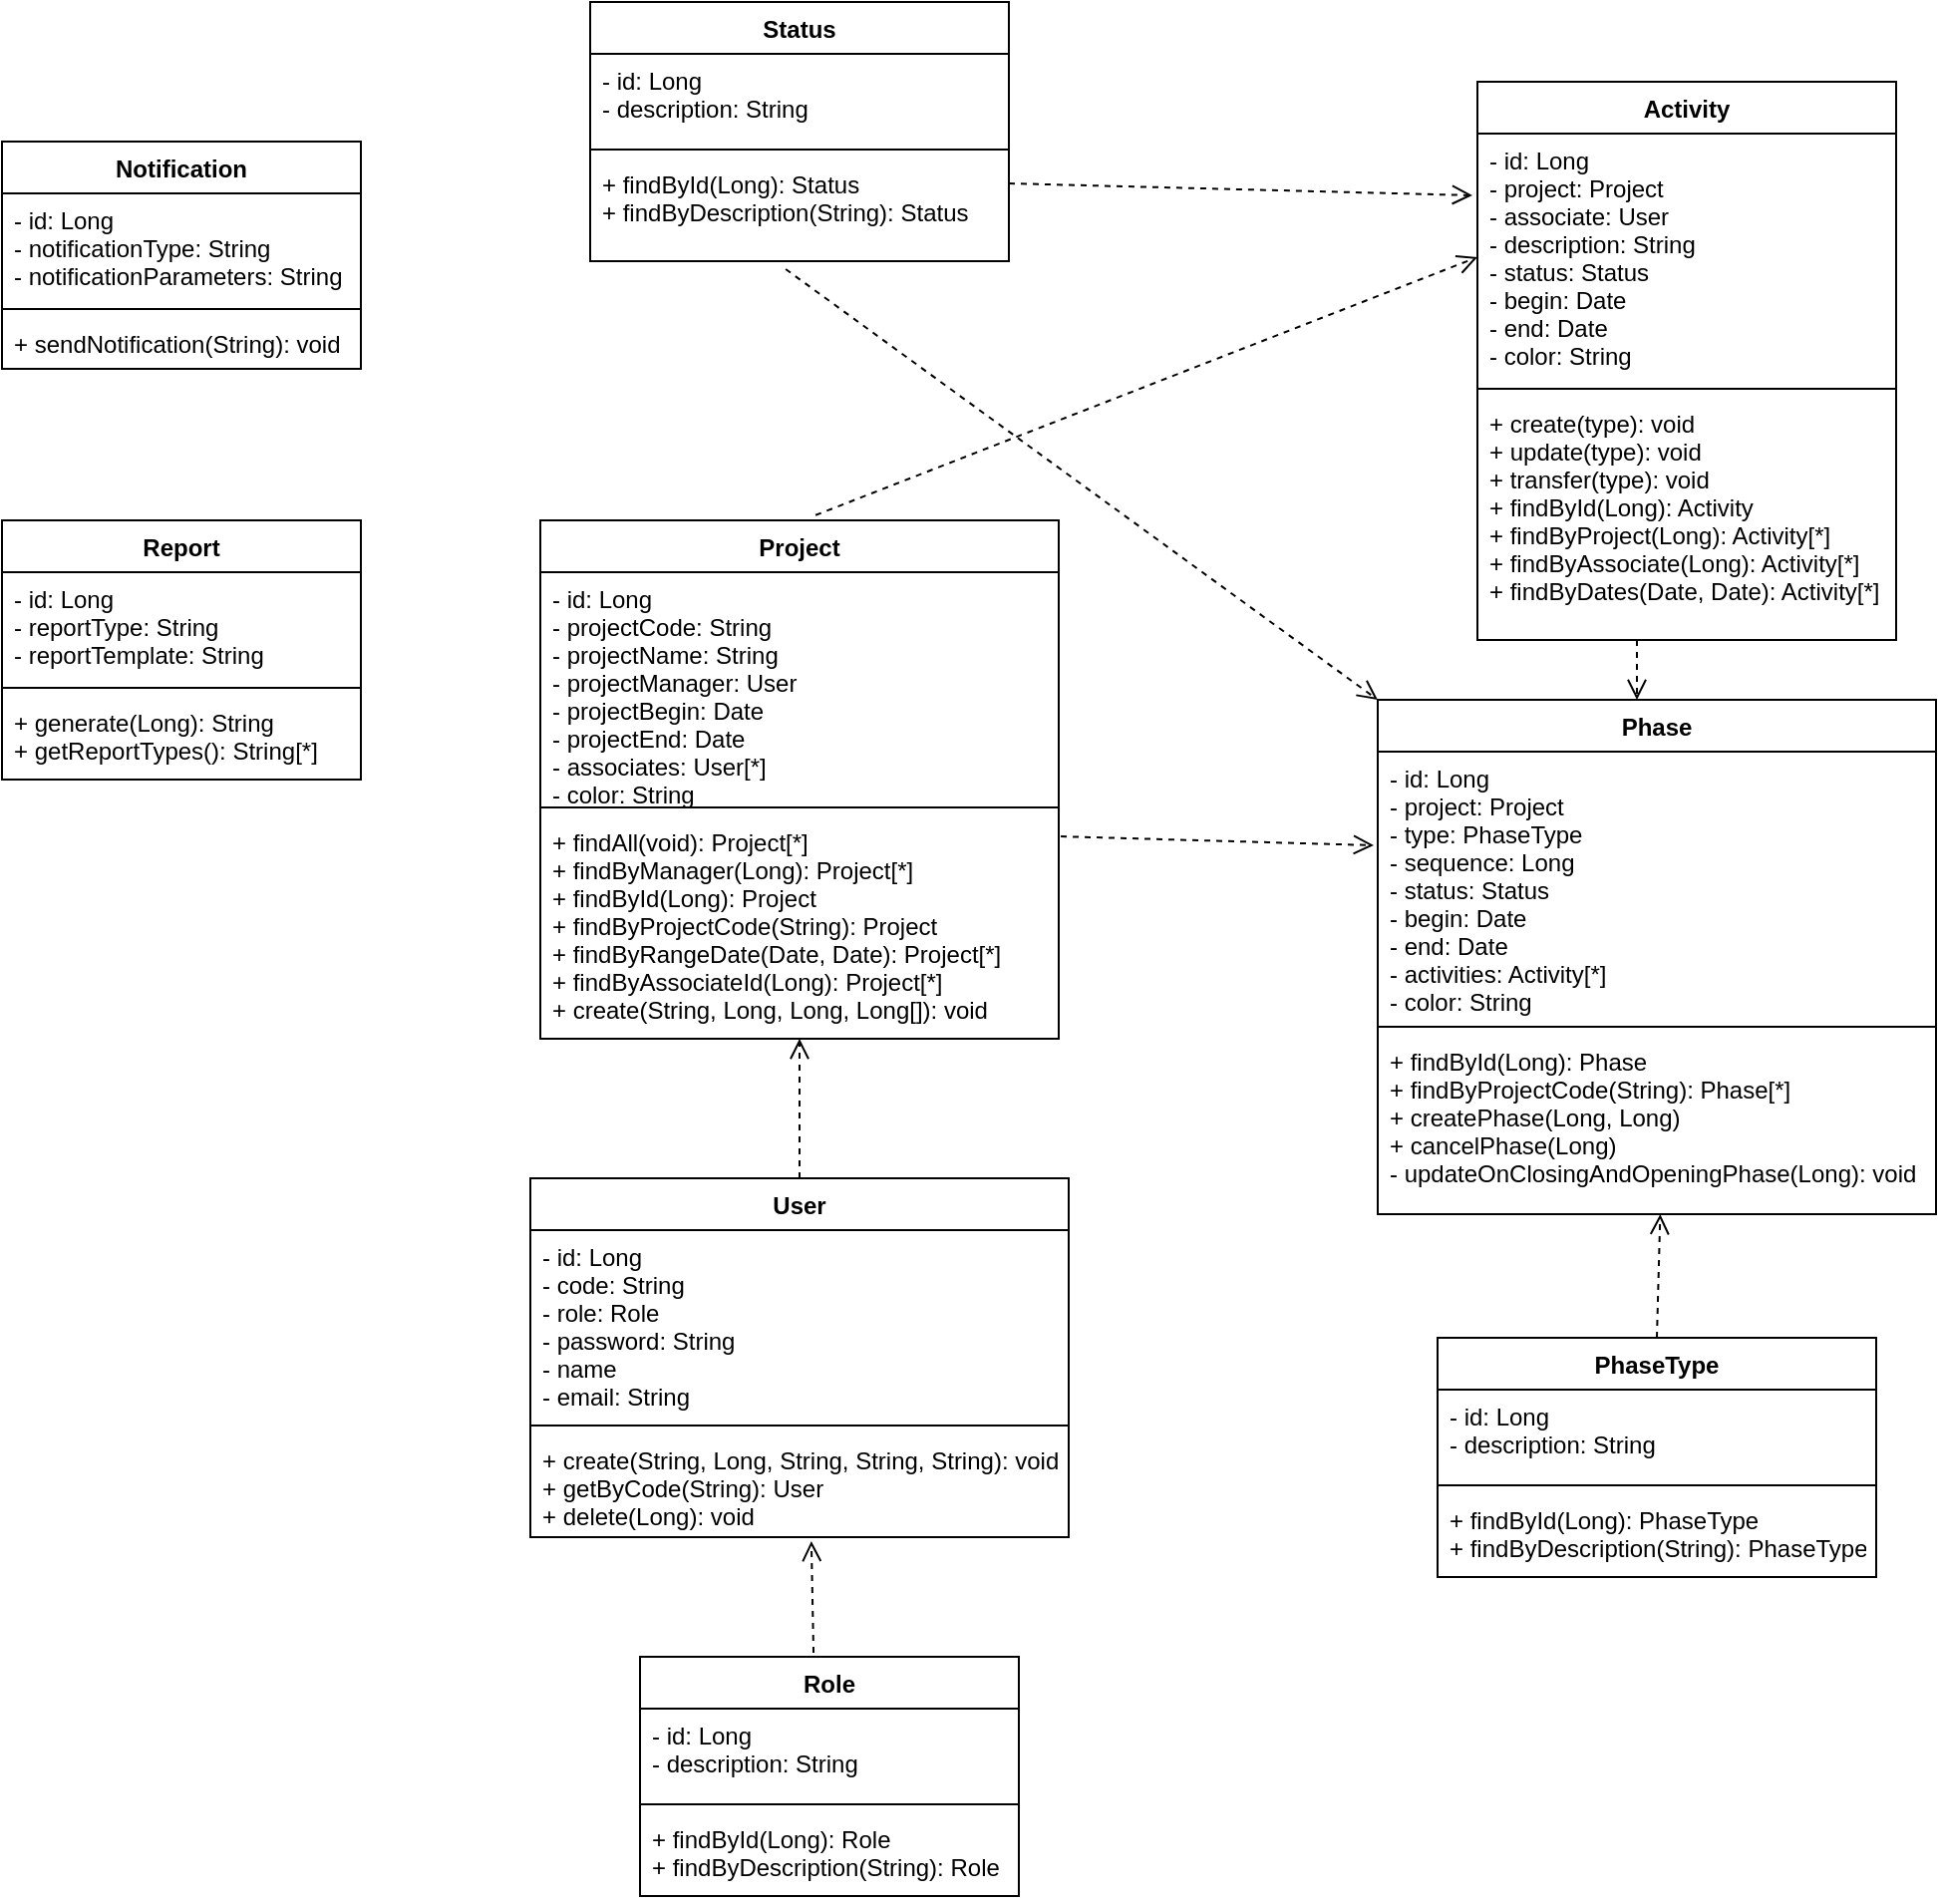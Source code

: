<mxfile version="14.6.13" type="device"><diagram id="eXI4-mGoPiCsRgtGBu90" name="Page-1"><mxGraphModel dx="1632" dy="497" grid="1" gridSize="10" guides="1" tooltips="1" connect="1" arrows="1" fold="1" page="1" pageScale="1" pageWidth="850" pageHeight="1100" math="0" shadow="0"><root><mxCell id="0"/><mxCell id="1" parent="0"/><mxCell id="UxuA5edKL7t7P2u5nPJd-3" value="Project" style="swimlane;fontStyle=1;align=center;verticalAlign=top;childLayout=stackLayout;horizontal=1;startSize=26;horizontalStack=0;resizeParent=1;resizeParentMax=0;resizeLast=0;collapsible=1;marginBottom=0;" parent="1" vertex="1"><mxGeometry x="230" y="270" width="260" height="260" as="geometry"/></mxCell><mxCell id="UxuA5edKL7t7P2u5nPJd-4" value="- id: Long&#10;- projectCode: String&#10;- projectName: String&#10;- projectManager: User&#10;- projectBegin: Date&#10;- projectEnd: Date&#10;- associates: User[*]&#10;- color: String" style="text;strokeColor=none;fillColor=none;align=left;verticalAlign=top;spacingLeft=4;spacingRight=4;overflow=hidden;rotatable=0;points=[[0,0.5],[1,0.5]];portConstraint=eastwest;" parent="UxuA5edKL7t7P2u5nPJd-3" vertex="1"><mxGeometry y="26" width="260" height="114" as="geometry"/></mxCell><mxCell id="UxuA5edKL7t7P2u5nPJd-5" value="" style="line;strokeWidth=1;fillColor=none;align=left;verticalAlign=middle;spacingTop=-1;spacingLeft=3;spacingRight=3;rotatable=0;labelPosition=right;points=[];portConstraint=eastwest;" parent="UxuA5edKL7t7P2u5nPJd-3" vertex="1"><mxGeometry y="140" width="260" height="8" as="geometry"/></mxCell><mxCell id="UxuA5edKL7t7P2u5nPJd-6" value="+ findAll(void): Project[*]&#10;+ findByManager(Long): Project[*]&#10;+ findById(Long): Project&#10;+ findByProjectCode(String): Project&#10;+ findByRangeDate(Date, Date): Project[*]&#10;+ findByAssociateId(Long): Project[*]&#10;+ create(String, Long, Long, Long[]): void&#10;&#10;&#10;" style="text;strokeColor=none;fillColor=none;align=left;verticalAlign=top;spacingLeft=4;spacingRight=4;overflow=hidden;rotatable=0;points=[[0,0.5],[1,0.5]];portConstraint=eastwest;" parent="UxuA5edKL7t7P2u5nPJd-3" vertex="1"><mxGeometry y="148" width="260" height="112" as="geometry"/></mxCell><mxCell id="UxuA5edKL7t7P2u5nPJd-7" value="User" style="swimlane;fontStyle=1;align=center;verticalAlign=top;childLayout=stackLayout;horizontal=1;startSize=26;horizontalStack=0;resizeParent=1;resizeParentMax=0;resizeLast=0;collapsible=1;marginBottom=0;" parent="1" vertex="1"><mxGeometry x="225" y="600" width="270" height="180" as="geometry"/></mxCell><mxCell id="UxuA5edKL7t7P2u5nPJd-8" value="- id: Long&#10;- code: String&#10;- role: Role&#10;- password: String&#10;- name&#10;- email: String&#10;" style="text;strokeColor=none;fillColor=none;align=left;verticalAlign=top;spacingLeft=4;spacingRight=4;overflow=hidden;rotatable=0;points=[[0,0.5],[1,0.5]];portConstraint=eastwest;" parent="UxuA5edKL7t7P2u5nPJd-7" vertex="1"><mxGeometry y="26" width="270" height="94" as="geometry"/></mxCell><mxCell id="UxuA5edKL7t7P2u5nPJd-9" value="" style="line;strokeWidth=1;fillColor=none;align=left;verticalAlign=middle;spacingTop=-1;spacingLeft=3;spacingRight=3;rotatable=0;labelPosition=right;points=[];portConstraint=eastwest;" parent="UxuA5edKL7t7P2u5nPJd-7" vertex="1"><mxGeometry y="120" width="270" height="8" as="geometry"/></mxCell><mxCell id="UxuA5edKL7t7P2u5nPJd-10" value="+ create(String, Long, String, String, String): void&#10;+ getByCode(String): User&#10;+ delete(Long): void&#10;&#10;" style="text;strokeColor=none;fillColor=none;align=left;verticalAlign=top;spacingLeft=4;spacingRight=4;overflow=hidden;rotatable=0;points=[[0,0.5],[1,0.5]];portConstraint=eastwest;" parent="UxuA5edKL7t7P2u5nPJd-7" vertex="1"><mxGeometry y="128" width="270" height="52" as="geometry"/></mxCell><mxCell id="UxuA5edKL7t7P2u5nPJd-11" value="Status" style="swimlane;fontStyle=1;align=center;verticalAlign=top;childLayout=stackLayout;horizontal=1;startSize=26;horizontalStack=0;resizeParent=1;resizeParentMax=0;resizeLast=0;collapsible=1;marginBottom=0;" parent="1" vertex="1"><mxGeometry x="255" y="10" width="210" height="130" as="geometry"/></mxCell><mxCell id="UxuA5edKL7t7P2u5nPJd-12" value="- id: Long&#10;- description: String&#10;" style="text;strokeColor=none;fillColor=none;align=left;verticalAlign=top;spacingLeft=4;spacingRight=4;overflow=hidden;rotatable=0;points=[[0,0.5],[1,0.5]];portConstraint=eastwest;" parent="UxuA5edKL7t7P2u5nPJd-11" vertex="1"><mxGeometry y="26" width="210" height="44" as="geometry"/></mxCell><mxCell id="UxuA5edKL7t7P2u5nPJd-13" value="" style="line;strokeWidth=1;fillColor=none;align=left;verticalAlign=middle;spacingTop=-1;spacingLeft=3;spacingRight=3;rotatable=0;labelPosition=right;points=[];portConstraint=eastwest;" parent="UxuA5edKL7t7P2u5nPJd-11" vertex="1"><mxGeometry y="70" width="210" height="8" as="geometry"/></mxCell><mxCell id="UxuA5edKL7t7P2u5nPJd-14" value="+ findById(Long): Status&#10;+ findByDescription(String): Status&#10;" style="text;strokeColor=none;fillColor=none;align=left;verticalAlign=top;spacingLeft=4;spacingRight=4;overflow=hidden;rotatable=0;points=[[0,0.5],[1,0.5]];portConstraint=eastwest;" parent="UxuA5edKL7t7P2u5nPJd-11" vertex="1"><mxGeometry y="78" width="210" height="52" as="geometry"/></mxCell><mxCell id="UxuA5edKL7t7P2u5nPJd-15" value="Activity" style="swimlane;fontStyle=1;align=center;verticalAlign=top;childLayout=stackLayout;horizontal=1;startSize=26;horizontalStack=0;resizeParent=1;resizeParentMax=0;resizeLast=0;collapsible=1;marginBottom=0;" parent="1" vertex="1"><mxGeometry x="700" y="50" width="210" height="280" as="geometry"/></mxCell><mxCell id="UxuA5edKL7t7P2u5nPJd-16" value="- id: Long&#10;- project: Project&#10;- associate: User&#10;- description: String&#10;- status: Status&#10;- begin: Date&#10;- end: Date&#10;- color: String" style="text;strokeColor=none;fillColor=none;align=left;verticalAlign=top;spacingLeft=4;spacingRight=4;overflow=hidden;rotatable=0;points=[[0,0.5],[1,0.5]];portConstraint=eastwest;" parent="UxuA5edKL7t7P2u5nPJd-15" vertex="1"><mxGeometry y="26" width="210" height="124" as="geometry"/></mxCell><mxCell id="UxuA5edKL7t7P2u5nPJd-17" value="" style="line;strokeWidth=1;fillColor=none;align=left;verticalAlign=middle;spacingTop=-1;spacingLeft=3;spacingRight=3;rotatable=0;labelPosition=right;points=[];portConstraint=eastwest;" parent="UxuA5edKL7t7P2u5nPJd-15" vertex="1"><mxGeometry y="150" width="210" height="8" as="geometry"/></mxCell><mxCell id="UxuA5edKL7t7P2u5nPJd-18" value="+ create(type): void&#10;+ update(type): void&#10;+ transfer(type): void&#10;+ findById(Long): Activity&#10;+ findByProject(Long): Activity[*]&#10;+ findByAssociate(Long): Activity[*]&#10;+ findByDates(Date, Date): Activity[*]&#10;" style="text;strokeColor=none;fillColor=none;align=left;verticalAlign=top;spacingLeft=4;spacingRight=4;overflow=hidden;rotatable=0;points=[[0,0.5],[1,0.5]];portConstraint=eastwest;" parent="UxuA5edKL7t7P2u5nPJd-15" vertex="1"><mxGeometry y="158" width="210" height="122" as="geometry"/></mxCell><mxCell id="UxuA5edKL7t7P2u5nPJd-19" value="Phase" style="swimlane;fontStyle=1;align=center;verticalAlign=top;childLayout=stackLayout;horizontal=1;startSize=26;horizontalStack=0;resizeParent=1;resizeParentMax=0;resizeLast=0;collapsible=1;marginBottom=0;" parent="1" vertex="1"><mxGeometry x="650" y="360" width="280" height="258" as="geometry"/></mxCell><mxCell id="UxuA5edKL7t7P2u5nPJd-20" value="- id: Long&#10;- project: Project&#10;- type: PhaseType&#10;- sequence: Long&#10;- status: Status&#10;- begin: Date&#10;- end: Date&#10;- activities: Activity[*]&#10;- color: String&#10;" style="text;strokeColor=none;fillColor=none;align=left;verticalAlign=top;spacingLeft=4;spacingRight=4;overflow=hidden;rotatable=0;points=[[0,0.5],[1,0.5]];portConstraint=eastwest;" parent="UxuA5edKL7t7P2u5nPJd-19" vertex="1"><mxGeometry y="26" width="280" height="134" as="geometry"/></mxCell><mxCell id="UxuA5edKL7t7P2u5nPJd-21" value="" style="line;strokeWidth=1;fillColor=none;align=left;verticalAlign=middle;spacingTop=-1;spacingLeft=3;spacingRight=3;rotatable=0;labelPosition=right;points=[];portConstraint=eastwest;" parent="UxuA5edKL7t7P2u5nPJd-19" vertex="1"><mxGeometry y="160" width="280" height="8" as="geometry"/></mxCell><mxCell id="UxuA5edKL7t7P2u5nPJd-22" value="+ findById(Long): Phase&#10;+ findByProjectCode(String): Phase[*]&#10;+ createPhase(Long, Long)&#10;+ cancelPhase(Long)&#10;- updateOnClosingAndOpeningPhase(Long): void&#10;" style="text;strokeColor=none;fillColor=none;align=left;verticalAlign=top;spacingLeft=4;spacingRight=4;overflow=hidden;rotatable=0;points=[[0,0.5],[1,0.5]];portConstraint=eastwest;" parent="UxuA5edKL7t7P2u5nPJd-19" vertex="1"><mxGeometry y="168" width="280" height="90" as="geometry"/></mxCell><mxCell id="UxuA5edKL7t7P2u5nPJd-24" value="Role" style="swimlane;fontStyle=1;align=center;verticalAlign=top;childLayout=stackLayout;horizontal=1;startSize=26;horizontalStack=0;resizeParent=1;resizeParentMax=0;resizeLast=0;collapsible=1;marginBottom=0;" parent="1" vertex="1"><mxGeometry x="280" y="840" width="190" height="120" as="geometry"/></mxCell><mxCell id="UxuA5edKL7t7P2u5nPJd-25" value="- id: Long&#10;- description: String&#10;" style="text;strokeColor=none;fillColor=none;align=left;verticalAlign=top;spacingLeft=4;spacingRight=4;overflow=hidden;rotatable=0;points=[[0,0.5],[1,0.5]];portConstraint=eastwest;" parent="UxuA5edKL7t7P2u5nPJd-24" vertex="1"><mxGeometry y="26" width="190" height="44" as="geometry"/></mxCell><mxCell id="UxuA5edKL7t7P2u5nPJd-26" value="" style="line;strokeWidth=1;fillColor=none;align=left;verticalAlign=middle;spacingTop=-1;spacingLeft=3;spacingRight=3;rotatable=0;labelPosition=right;points=[];portConstraint=eastwest;" parent="UxuA5edKL7t7P2u5nPJd-24" vertex="1"><mxGeometry y="70" width="190" height="8" as="geometry"/></mxCell><mxCell id="UxuA5edKL7t7P2u5nPJd-27" value="+ findById(Long): Role&#10;+ findByDescription(String): Role&#10;" style="text;strokeColor=none;fillColor=none;align=left;verticalAlign=top;spacingLeft=4;spacingRight=4;overflow=hidden;rotatable=0;points=[[0,0.5],[1,0.5]];portConstraint=eastwest;" parent="UxuA5edKL7t7P2u5nPJd-24" vertex="1"><mxGeometry y="78" width="190" height="42" as="geometry"/></mxCell><mxCell id="UxuA5edKL7t7P2u5nPJd-30" value="&lt;div&gt;&lt;br&gt;&lt;/div&gt;&lt;div&gt;&lt;br&gt;&lt;/div&gt;" style="html=1;verticalAlign=bottom;endArrow=open;dashed=1;endSize=8;entryX=0.522;entryY=1.038;entryDx=0;entryDy=0;entryPerimeter=0;exitX=0.458;exitY=-0.017;exitDx=0;exitDy=0;exitPerimeter=0;" parent="1" source="UxuA5edKL7t7P2u5nPJd-24" target="UxuA5edKL7t7P2u5nPJd-10" edge="1"><mxGeometry relative="1" as="geometry"><mxPoint x="365" y="842" as="targetPoint"/><mxPoint x="360" y="920" as="sourcePoint"/><mxPoint as="offset"/></mxGeometry></mxCell><mxCell id="UxuA5edKL7t7P2u5nPJd-31" value="&lt;div&gt;&lt;br&gt;&lt;/div&gt;&lt;div&gt;&lt;br&gt;&lt;/div&gt;" style="html=1;verticalAlign=bottom;endArrow=open;dashed=1;endSize=8;exitX=0.5;exitY=0;exitDx=0;exitDy=0;" parent="1" source="UxuA5edKL7t7P2u5nPJd-7" target="UxuA5edKL7t7P2u5nPJd-6" edge="1"><mxGeometry relative="1" as="geometry"><mxPoint x="359.5" y="590" as="targetPoint"/><mxPoint x="360.5" y="692" as="sourcePoint"/><mxPoint as="offset"/></mxGeometry></mxCell><mxCell id="UxuA5edKL7t7P2u5nPJd-32" value="PhaseType" style="swimlane;fontStyle=1;align=center;verticalAlign=top;childLayout=stackLayout;horizontal=1;startSize=26;horizontalStack=0;resizeParent=1;resizeParentMax=0;resizeLast=0;collapsible=1;marginBottom=0;" parent="1" vertex="1"><mxGeometry x="680" y="680" width="220" height="120" as="geometry"/></mxCell><mxCell id="UxuA5edKL7t7P2u5nPJd-33" value="- id: Long&#10;- description: String&#10;" style="text;strokeColor=none;fillColor=none;align=left;verticalAlign=top;spacingLeft=4;spacingRight=4;overflow=hidden;rotatable=0;points=[[0,0.5],[1,0.5]];portConstraint=eastwest;" parent="UxuA5edKL7t7P2u5nPJd-32" vertex="1"><mxGeometry y="26" width="220" height="44" as="geometry"/></mxCell><mxCell id="UxuA5edKL7t7P2u5nPJd-34" value="" style="line;strokeWidth=1;fillColor=none;align=left;verticalAlign=middle;spacingTop=-1;spacingLeft=3;spacingRight=3;rotatable=0;labelPosition=right;points=[];portConstraint=eastwest;" parent="UxuA5edKL7t7P2u5nPJd-32" vertex="1"><mxGeometry y="70" width="220" height="8" as="geometry"/></mxCell><mxCell id="UxuA5edKL7t7P2u5nPJd-35" value="+ findById(Long): PhaseType&#10;+ findByDescription(String): PhaseType&#10;" style="text;strokeColor=none;fillColor=none;align=left;verticalAlign=top;spacingLeft=4;spacingRight=4;overflow=hidden;rotatable=0;points=[[0,0.5],[1,0.5]];portConstraint=eastwest;" parent="UxuA5edKL7t7P2u5nPJd-32" vertex="1"><mxGeometry y="78" width="220" height="42" as="geometry"/></mxCell><mxCell id="UxuA5edKL7t7P2u5nPJd-36" value="&lt;div&gt;&lt;br&gt;&lt;/div&gt;&lt;div&gt;&lt;br&gt;&lt;/div&gt;" style="html=1;verticalAlign=bottom;endArrow=open;dashed=1;endSize=8;exitX=1.004;exitY=0.094;exitDx=0;exitDy=0;exitPerimeter=0;" parent="1" source="UxuA5edKL7t7P2u5nPJd-6" edge="1"><mxGeometry relative="1" as="geometry"><mxPoint x="648" y="433" as="targetPoint"/><mxPoint x="590" y="433" as="sourcePoint"/><mxPoint as="offset"/></mxGeometry></mxCell><mxCell id="UxuA5edKL7t7P2u5nPJd-37" value="&lt;div&gt;&lt;br&gt;&lt;/div&gt;&lt;div&gt;&lt;br&gt;&lt;/div&gt;" style="html=1;verticalAlign=bottom;endArrow=open;dashed=1;endSize=8;entryX=0;entryY=0;entryDx=0;entryDy=0;exitX=0.467;exitY=1.077;exitDx=0;exitDy=0;exitPerimeter=0;" parent="1" source="UxuA5edKL7t7P2u5nPJd-14" target="UxuA5edKL7t7P2u5nPJd-19" edge="1"><mxGeometry relative="1" as="geometry"><mxPoint x="410" y="203" as="targetPoint"/><mxPoint x="730" y="290" as="sourcePoint"/><mxPoint as="offset"/></mxGeometry></mxCell><mxCell id="UxuA5edKL7t7P2u5nPJd-38" value="&lt;div&gt;&lt;br&gt;&lt;/div&gt;&lt;div&gt;&lt;br&gt;&lt;/div&gt;" style="html=1;verticalAlign=bottom;endArrow=open;dashed=1;endSize=8;exitX=1;exitY=0.25;exitDx=0;exitDy=0;exitPerimeter=0;entryX=-0.012;entryY=0.25;entryDx=0;entryDy=0;entryPerimeter=0;" parent="1" source="UxuA5edKL7t7P2u5nPJd-14" target="UxuA5edKL7t7P2u5nPJd-16" edge="1"><mxGeometry relative="1" as="geometry"><mxPoint x="650" y="101" as="targetPoint"/><mxPoint x="481.04" y="103.04" as="sourcePoint"/><mxPoint as="offset"/></mxGeometry></mxCell><mxCell id="UxuA5edKL7t7P2u5nPJd-39" value="&lt;div&gt;&lt;br&gt;&lt;/div&gt;&lt;div&gt;&lt;br&gt;&lt;/div&gt;" style="html=1;verticalAlign=bottom;endArrow=open;dashed=1;endSize=8;exitX=0.531;exitY=-0.01;exitDx=0;exitDy=0;exitPerimeter=0;entryX=0;entryY=0.5;entryDx=0;entryDy=0;" parent="1" source="UxuA5edKL7t7P2u5nPJd-3" target="UxuA5edKL7t7P2u5nPJd-16" edge="1"><mxGeometry relative="1" as="geometry"><mxPoint x="620" y="221" as="targetPoint"/><mxPoint x="435" y="221" as="sourcePoint"/><mxPoint as="offset"/></mxGeometry></mxCell><mxCell id="UxuA5edKL7t7P2u5nPJd-44" value="&lt;div&gt;&lt;br&gt;&lt;/div&gt;&lt;div&gt;&lt;br&gt;&lt;/div&gt;" style="html=1;verticalAlign=bottom;endArrow=open;dashed=1;endSize=8;exitX=0.5;exitY=0;exitDx=0;exitDy=0;entryX=0.506;entryY=1;entryDx=0;entryDy=0;entryPerimeter=0;" parent="1" source="UxuA5edKL7t7P2u5nPJd-32" target="UxuA5edKL7t7P2u5nPJd-22" edge="1"><mxGeometry relative="1" as="geometry"><mxPoint x="670" y="573" as="targetPoint"/><mxPoint x="730" y="573" as="sourcePoint"/><mxPoint as="offset"/></mxGeometry></mxCell><mxCell id="UxuA5edKL7t7P2u5nPJd-47" value="Notification" style="swimlane;fontStyle=1;align=center;verticalAlign=top;childLayout=stackLayout;horizontal=1;startSize=26;horizontalStack=0;resizeParent=1;resizeParentMax=0;resizeLast=0;collapsible=1;marginBottom=0;" parent="1" vertex="1"><mxGeometry x="-40" y="80" width="180" height="114" as="geometry"/></mxCell><mxCell id="UxuA5edKL7t7P2u5nPJd-48" value="- id: Long&#10;- notificationType: String&#10;- notificationParameters: String&#10;" style="text;strokeColor=none;fillColor=none;align=left;verticalAlign=top;spacingLeft=4;spacingRight=4;overflow=hidden;rotatable=0;points=[[0,0.5],[1,0.5]];portConstraint=eastwest;" parent="UxuA5edKL7t7P2u5nPJd-47" vertex="1"><mxGeometry y="26" width="180" height="54" as="geometry"/></mxCell><mxCell id="UxuA5edKL7t7P2u5nPJd-49" value="" style="line;strokeWidth=1;fillColor=none;align=left;verticalAlign=middle;spacingTop=-1;spacingLeft=3;spacingRight=3;rotatable=0;labelPosition=right;points=[];portConstraint=eastwest;" parent="UxuA5edKL7t7P2u5nPJd-47" vertex="1"><mxGeometry y="80" width="180" height="8" as="geometry"/></mxCell><mxCell id="UxuA5edKL7t7P2u5nPJd-50" value="+ sendNotification(String): void" style="text;strokeColor=none;fillColor=none;align=left;verticalAlign=top;spacingLeft=4;spacingRight=4;overflow=hidden;rotatable=0;points=[[0,0.5],[1,0.5]];portConstraint=eastwest;" parent="UxuA5edKL7t7P2u5nPJd-47" vertex="1"><mxGeometry y="88" width="180" height="26" as="geometry"/></mxCell><mxCell id="UxuA5edKL7t7P2u5nPJd-51" value="&lt;div&gt;&lt;br&gt;&lt;/div&gt;&lt;div&gt;&lt;br&gt;&lt;/div&gt;" style="html=1;verticalAlign=bottom;endArrow=open;dashed=1;endSize=8;" parent="1" edge="1"><mxGeometry relative="1" as="geometry"><mxPoint x="780" y="360" as="targetPoint"/><mxPoint x="780" y="330" as="sourcePoint"/><mxPoint as="offset"/></mxGeometry></mxCell><mxCell id="UxuA5edKL7t7P2u5nPJd-52" value="Report" style="swimlane;fontStyle=1;align=center;verticalAlign=top;childLayout=stackLayout;horizontal=1;startSize=26;horizontalStack=0;resizeParent=1;resizeParentMax=0;resizeLast=0;collapsible=1;marginBottom=0;" parent="1" vertex="1"><mxGeometry x="-40" y="270" width="180" height="130" as="geometry"/></mxCell><mxCell id="UxuA5edKL7t7P2u5nPJd-53" value="- id: Long&#10;- reportType: String&#10;- reportTemplate: String&#10;" style="text;strokeColor=none;fillColor=none;align=left;verticalAlign=top;spacingLeft=4;spacingRight=4;overflow=hidden;rotatable=0;points=[[0,0.5],[1,0.5]];portConstraint=eastwest;" parent="UxuA5edKL7t7P2u5nPJd-52" vertex="1"><mxGeometry y="26" width="180" height="54" as="geometry"/></mxCell><mxCell id="UxuA5edKL7t7P2u5nPJd-54" value="" style="line;strokeWidth=1;fillColor=none;align=left;verticalAlign=middle;spacingTop=-1;spacingLeft=3;spacingRight=3;rotatable=0;labelPosition=right;points=[];portConstraint=eastwest;" parent="UxuA5edKL7t7P2u5nPJd-52" vertex="1"><mxGeometry y="80" width="180" height="8" as="geometry"/></mxCell><mxCell id="UxuA5edKL7t7P2u5nPJd-55" value="+ generate(Long): String&#10;+ getReportTypes(): String[*]" style="text;strokeColor=none;fillColor=none;align=left;verticalAlign=top;spacingLeft=4;spacingRight=4;overflow=hidden;rotatable=0;points=[[0,0.5],[1,0.5]];portConstraint=eastwest;" parent="UxuA5edKL7t7P2u5nPJd-52" vertex="1"><mxGeometry y="88" width="180" height="42" as="geometry"/></mxCell></root></mxGraphModel></diagram></mxfile>